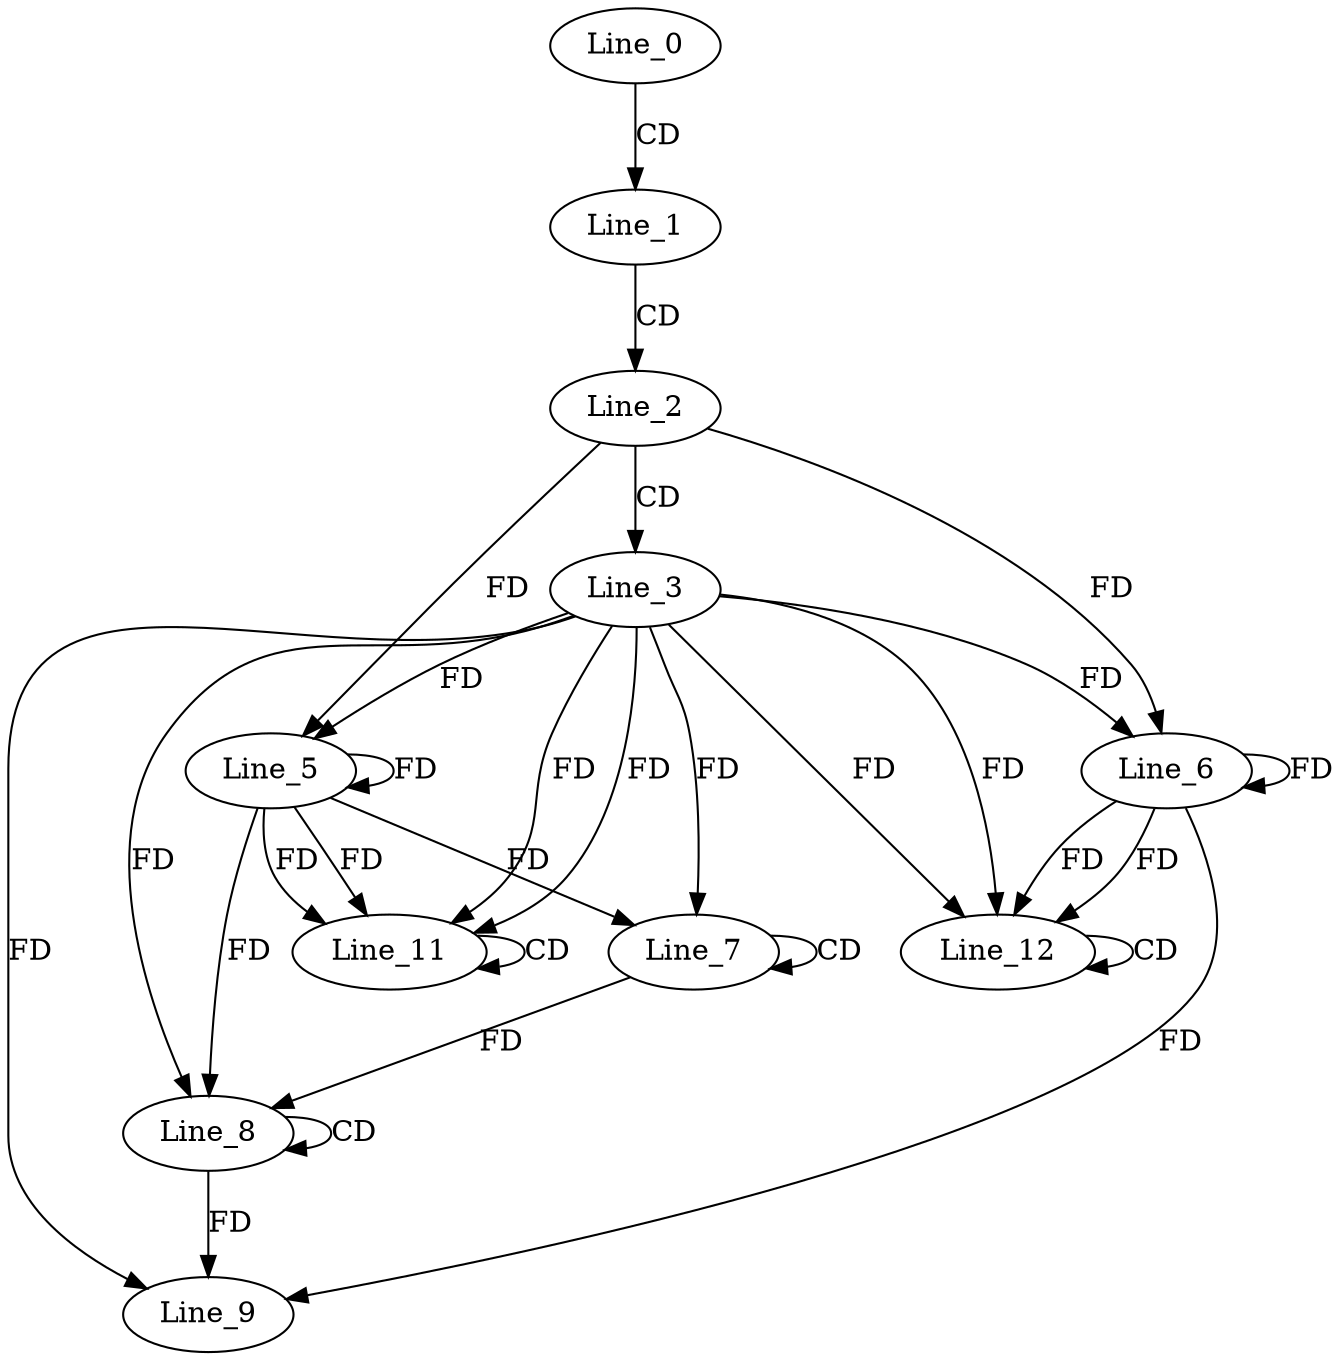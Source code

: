 digraph G {
  Line_0;
  Line_1;
  Line_2;
  Line_3;
  Line_5;
  Line_5;
  Line_6;
  Line_6;
  Line_7;
  Line_7;
  Line_8;
  Line_8;
  Line_9;
  Line_11;
  Line_11;
  Line_12;
  Line_12;
  Line_0 -> Line_1 [ label="CD" ];
  Line_1 -> Line_2 [ label="CD" ];
  Line_2 -> Line_3 [ label="CD" ];
  Line_3 -> Line_5 [ label="FD" ];
  Line_5 -> Line_5 [ label="FD" ];
  Line_2 -> Line_5 [ label="FD" ];
  Line_3 -> Line_6 [ label="FD" ];
  Line_6 -> Line_6 [ label="FD" ];
  Line_2 -> Line_6 [ label="FD" ];
  Line_7 -> Line_7 [ label="CD" ];
  Line_3 -> Line_7 [ label="FD" ];
  Line_5 -> Line_7 [ label="FD" ];
  Line_8 -> Line_8 [ label="CD" ];
  Line_3 -> Line_8 [ label="FD" ];
  Line_5 -> Line_8 [ label="FD" ];
  Line_7 -> Line_8 [ label="FD" ];
  Line_3 -> Line_9 [ label="FD" ];
  Line_6 -> Line_9 [ label="FD" ];
  Line_8 -> Line_9 [ label="FD" ];
  Line_3 -> Line_11 [ label="FD" ];
  Line_5 -> Line_11 [ label="FD" ];
  Line_11 -> Line_11 [ label="CD" ];
  Line_3 -> Line_11 [ label="FD" ];
  Line_5 -> Line_11 [ label="FD" ];
  Line_3 -> Line_12 [ label="FD" ];
  Line_6 -> Line_12 [ label="FD" ];
  Line_12 -> Line_12 [ label="CD" ];
  Line_3 -> Line_12 [ label="FD" ];
  Line_6 -> Line_12 [ label="FD" ];
}
